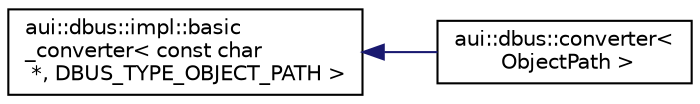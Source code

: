 digraph "Graphical Class Hierarchy"
{
 // LATEX_PDF_SIZE
  edge [fontname="Helvetica",fontsize="10",labelfontname="Helvetica",labelfontsize="10"];
  node [fontname="Helvetica",fontsize="10",shape=record];
  rankdir="LR";
  Node0 [label="aui::dbus::impl::basic\l_converter\< const char\l *, DBUS_TYPE_OBJECT_PATH \>",height=0.2,width=0.4,color="black", fillcolor="white", style="filled",URL="$structaui_1_1dbus_1_1impl_1_1basic__converter.html",tooltip=" "];
  Node0 -> Node1 [dir="back",color="midnightblue",fontsize="10",style="solid",fontname="Helvetica"];
  Node1 [label="aui::dbus::converter\<\l ObjectPath \>",height=0.2,width=0.4,color="black", fillcolor="white", style="filled",URL="$structaui_1_1dbus_1_1converter_3_01ObjectPath_01_4.html",tooltip=" "];
}
